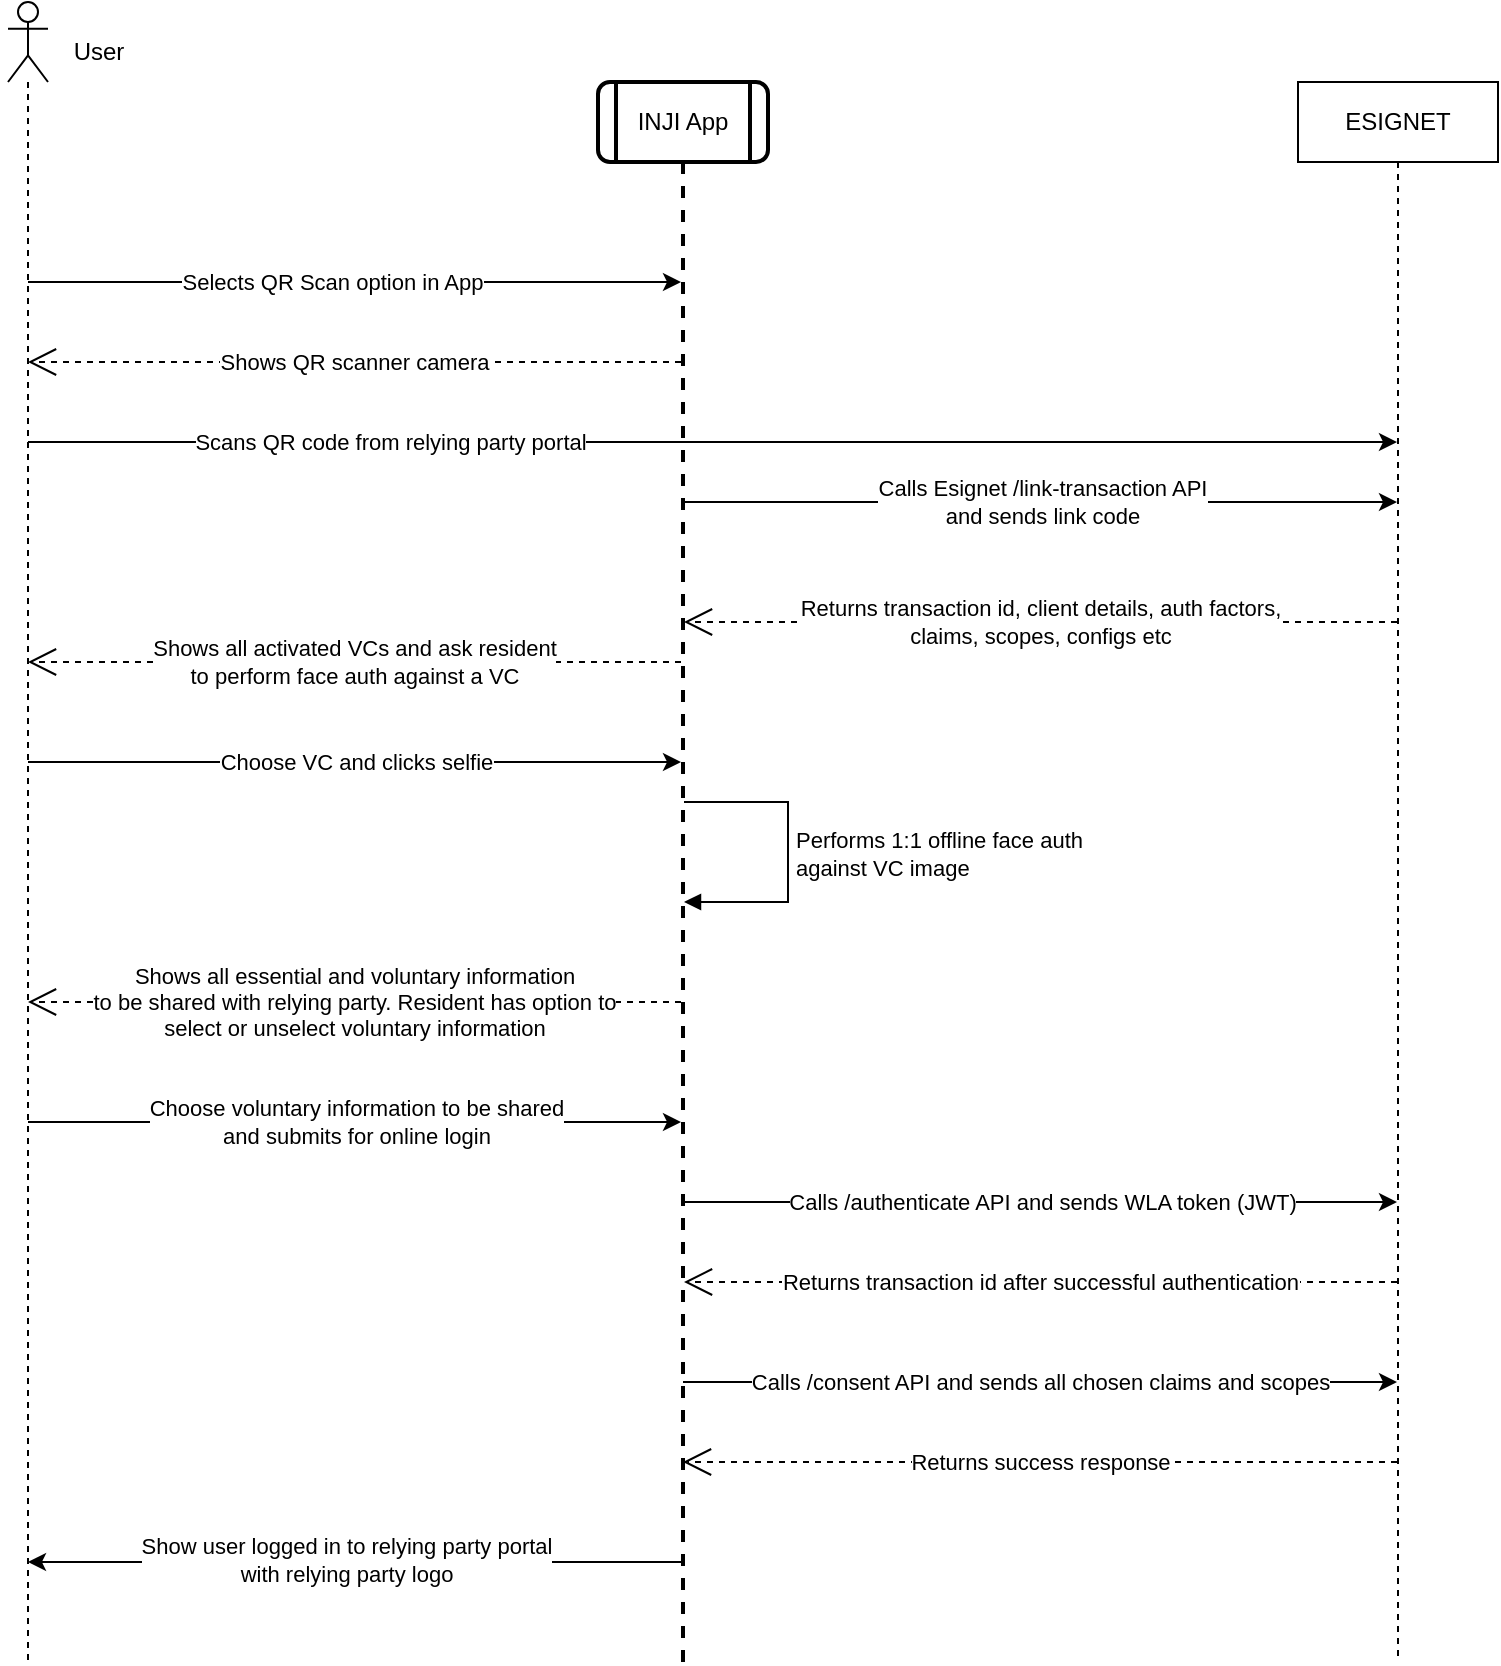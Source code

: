 <mxfile version="22.1.4" type="device">
  <diagram name="Page-1" id="2YBvvXClWsGukQMizWep">
    <mxGraphModel dx="896" dy="622" grid="1" gridSize="10" guides="1" tooltips="1" connect="1" arrows="1" fold="1" page="1" pageScale="1" pageWidth="850" pageHeight="1100" math="0" shadow="0">
      <root>
        <mxCell id="0" />
        <mxCell id="1" parent="0" />
        <mxCell id="5p-cQJ673VyFYiMfOKw3-1" style="edgeStyle=elbowEdgeStyle;rounded=0;orthogonalLoop=1;jettySize=auto;html=1;elbow=vertical;curved=0;" parent="1" source="O33Dg_AS-0g0KVgm5leG-6" target="O33Dg_AS-0g0KVgm5leG-10" edge="1">
          <mxGeometry relative="1" as="geometry">
            <Array as="points">
              <mxPoint x="230" y="150" />
            </Array>
          </mxGeometry>
        </mxCell>
        <mxCell id="5p-cQJ673VyFYiMfOKw3-2" value="Selects QR Scan option in App" style="edgeLabel;html=1;align=center;verticalAlign=middle;resizable=0;points=[];" parent="5p-cQJ673VyFYiMfOKw3-1" vertex="1" connectable="0">
          <mxGeometry x="-0.072" y="1" relative="1" as="geometry">
            <mxPoint y="1" as="offset" />
          </mxGeometry>
        </mxCell>
        <mxCell id="5p-cQJ673VyFYiMfOKw3-4" value="Scans QR code from relying party portal" style="edgeStyle=elbowEdgeStyle;rounded=0;orthogonalLoop=1;jettySize=auto;html=1;elbow=vertical;curved=0;" parent="1" source="O33Dg_AS-0g0KVgm5leG-6" target="O33Dg_AS-0g0KVgm5leG-20" edge="1">
          <mxGeometry x="-0.475" relative="1" as="geometry">
            <Array as="points">
              <mxPoint x="300" y="230" />
            </Array>
            <mxPoint x="1" as="offset" />
          </mxGeometry>
        </mxCell>
        <mxCell id="5p-cQJ673VyFYiMfOKw3-9" value="Choose VC and clicks selfie" style="edgeStyle=elbowEdgeStyle;rounded=0;orthogonalLoop=1;jettySize=auto;html=1;elbow=vertical;curved=0;" parent="1" source="O33Dg_AS-0g0KVgm5leG-6" target="O33Dg_AS-0g0KVgm5leG-10" edge="1">
          <mxGeometry relative="1" as="geometry">
            <Array as="points">
              <mxPoint x="320" y="390" />
            </Array>
          </mxGeometry>
        </mxCell>
        <mxCell id="5p-cQJ673VyFYiMfOKw3-13" value="Choose voluntary information to be shared&lt;br&gt;and submits for online login" style="edgeStyle=elbowEdgeStyle;rounded=0;orthogonalLoop=1;jettySize=auto;html=1;elbow=vertical;curved=0;" parent="1" source="O33Dg_AS-0g0KVgm5leG-6" target="O33Dg_AS-0g0KVgm5leG-10" edge="1">
          <mxGeometry relative="1" as="geometry">
            <Array as="points">
              <mxPoint x="300" y="570" />
            </Array>
          </mxGeometry>
        </mxCell>
        <mxCell id="O33Dg_AS-0g0KVgm5leG-6" value="" style="shape=umlLifeline;perimeter=lifelinePerimeter;whiteSpace=wrap;html=1;container=1;dropTarget=0;collapsible=0;recursiveResize=0;outlineConnect=0;portConstraint=eastwest;newEdgeStyle={&quot;edgeStyle&quot;:&quot;elbowEdgeStyle&quot;,&quot;elbow&quot;:&quot;vertical&quot;,&quot;curved&quot;:0,&quot;rounded&quot;:0};participant=umlActor;fontStyle=0" parent="1" vertex="1">
          <mxGeometry x="65" y="10" width="20" height="830" as="geometry" />
        </mxCell>
        <mxCell id="O33Dg_AS-0g0KVgm5leG-8" value="User" style="text;html=1;align=center;verticalAlign=middle;resizable=0;points=[];autosize=1;strokeColor=none;fillColor=none;" parent="1" vertex="1">
          <mxGeometry x="85" y="20" width="50" height="30" as="geometry" />
        </mxCell>
        <mxCell id="5p-cQJ673VyFYiMfOKw3-3" value="Shows QR scanner camera" style="edgeStyle=elbowEdgeStyle;rounded=1;orthogonalLoop=1;jettySize=auto;html=1;elbow=vertical;curved=0;endArrow=open;endSize=12;dashed=1;" parent="1" source="O33Dg_AS-0g0KVgm5leG-10" target="O33Dg_AS-0g0KVgm5leG-6" edge="1">
          <mxGeometry relative="1" as="geometry">
            <Array as="points">
              <mxPoint x="220" y="190" />
            </Array>
          </mxGeometry>
        </mxCell>
        <mxCell id="5p-cQJ673VyFYiMfOKw3-6" value="Calls Esignet&amp;nbsp;/link-transaction API&lt;br&gt;and sends link code" style="edgeStyle=elbowEdgeStyle;rounded=0;orthogonalLoop=1;jettySize=auto;html=1;elbow=vertical;curved=0;" parent="1" source="O33Dg_AS-0g0KVgm5leG-10" target="O33Dg_AS-0g0KVgm5leG-20" edge="1">
          <mxGeometry relative="1" as="geometry">
            <Array as="points">
              <mxPoint x="500" y="260" />
              <mxPoint x="650" y="270" />
            </Array>
          </mxGeometry>
        </mxCell>
        <mxCell id="5p-cQJ673VyFYiMfOKw3-8" value="Shows all activated VCs and ask resident&lt;br&gt;to perform face auth against a VC" style="edgeStyle=elbowEdgeStyle;rounded=1;orthogonalLoop=1;jettySize=auto;html=1;elbow=vertical;curved=0;endArrow=open;endSize=12;dashed=1;" parent="1" source="O33Dg_AS-0g0KVgm5leG-10" target="O33Dg_AS-0g0KVgm5leG-6" edge="1">
          <mxGeometry relative="1" as="geometry">
            <Array as="points">
              <mxPoint x="180" y="340" />
            </Array>
          </mxGeometry>
        </mxCell>
        <mxCell id="5p-cQJ673VyFYiMfOKw3-12" value="Shows all essential and voluntary information&lt;br&gt;to be shared with relying party. Resident has option to &lt;br&gt;select or unselect voluntary information" style="edgeStyle=elbowEdgeStyle;rounded=1;orthogonalLoop=1;jettySize=auto;html=1;elbow=vertical;curved=0;endArrow=open;endSize=12;dashed=1;" parent="1" source="O33Dg_AS-0g0KVgm5leG-10" target="O33Dg_AS-0g0KVgm5leG-6" edge="1">
          <mxGeometry relative="1" as="geometry">
            <Array as="points">
              <mxPoint x="230" y="510" />
            </Array>
          </mxGeometry>
        </mxCell>
        <mxCell id="5p-cQJ673VyFYiMfOKw3-14" value="Calls&amp;nbsp;/authenticate API and sends WLA token (JWT)" style="edgeStyle=elbowEdgeStyle;rounded=0;orthogonalLoop=1;jettySize=auto;html=1;elbow=vertical;curved=0;" parent="1" source="O33Dg_AS-0g0KVgm5leG-10" target="O33Dg_AS-0g0KVgm5leG-20" edge="1">
          <mxGeometry relative="1" as="geometry">
            <Array as="points">
              <mxPoint x="470" y="610" />
              <mxPoint x="700" y="630" />
            </Array>
          </mxGeometry>
        </mxCell>
        <mxCell id="5p-cQJ673VyFYiMfOKw3-15" value="Calls /consent API and sends all chosen claims and scopes" style="edgeStyle=elbowEdgeStyle;rounded=0;orthogonalLoop=1;jettySize=auto;html=1;elbow=vertical;curved=0;" parent="1" edge="1">
          <mxGeometry relative="1" as="geometry">
            <Array as="points">
              <mxPoint x="690" y="700" />
            </Array>
            <mxPoint x="402.5" y="700" as="sourcePoint" />
            <mxPoint x="759.5" y="700" as="targetPoint" />
          </mxGeometry>
        </mxCell>
        <mxCell id="O33Dg_AS-0g0KVgm5leG-10" value="INJI App" style="shape=umlLifeline;perimeter=lifelinePerimeter;whiteSpace=wrap;html=1;container=1;dropTarget=0;collapsible=0;recursiveResize=0;outlineConnect=0;portConstraint=eastwest;newEdgeStyle={&quot;edgeStyle&quot;:&quot;elbowEdgeStyle&quot;,&quot;elbow&quot;:&quot;vertical&quot;,&quot;curved&quot;:0,&quot;rounded&quot;:0};participant=process;verticalAlign=middle;strokeColor=default;shadow=0;dashed=0;strokeWidth=2;labelBackgroundColor=#ffffff;fillColor=default;fontColor=default;sketch=0;gradientColor=none;fontStyle=0;rounded=1;" parent="1" vertex="1">
          <mxGeometry x="360" y="50" width="85" height="790" as="geometry" />
        </mxCell>
        <mxCell id="5p-cQJ673VyFYiMfOKw3-7" value="Returns transaction id, client details, auth factors,&lt;br&gt;claims, scopes, configs etc" style="edgeStyle=elbowEdgeStyle;rounded=1;orthogonalLoop=1;jettySize=auto;html=1;elbow=vertical;curved=0;endArrow=open;endSize=12;dashed=1;" parent="1" source="O33Dg_AS-0g0KVgm5leG-20" target="O33Dg_AS-0g0KVgm5leG-10" edge="1">
          <mxGeometry relative="1" as="geometry">
            <Array as="points">
              <mxPoint x="530" y="320" />
            </Array>
          </mxGeometry>
        </mxCell>
        <mxCell id="5p-cQJ673VyFYiMfOKw3-16" value="Returns transaction id after successful authentication" style="edgeStyle=elbowEdgeStyle;rounded=1;orthogonalLoop=1;jettySize=auto;html=1;elbow=vertical;curved=0;endArrow=open;endSize=12;dashed=1;" parent="1" source="O33Dg_AS-0g0KVgm5leG-20" target="O33Dg_AS-0g0KVgm5leG-10" edge="1">
          <mxGeometry relative="1" as="geometry">
            <Array as="points">
              <mxPoint x="480" y="650" />
              <mxPoint x="570" y="660" />
            </Array>
          </mxGeometry>
        </mxCell>
        <mxCell id="5p-cQJ673VyFYiMfOKw3-17" value="Returns success response" style="edgeStyle=elbowEdgeStyle;rounded=1;orthogonalLoop=1;jettySize=auto;html=1;elbow=vertical;curved=0;endArrow=open;endSize=12;dashed=1;" parent="1" edge="1">
          <mxGeometry relative="1" as="geometry">
            <Array as="points">
              <mxPoint x="510" y="740" />
            </Array>
            <mxPoint x="759.5" y="740" as="sourcePoint" />
            <mxPoint x="402.5" y="740" as="targetPoint" />
          </mxGeometry>
        </mxCell>
        <mxCell id="O33Dg_AS-0g0KVgm5leG-20" value="ESIGNET" style="shape=umlLifeline;perimeter=lifelinePerimeter;whiteSpace=wrap;html=1;container=1;dropTarget=0;collapsible=0;recursiveResize=0;outlineConnect=0;portConstraint=eastwest;newEdgeStyle={&quot;edgeStyle&quot;:&quot;elbowEdgeStyle&quot;,&quot;elbow&quot;:&quot;vertical&quot;,&quot;curved&quot;:0,&quot;rounded&quot;:0};" parent="1" vertex="1">
          <mxGeometry x="710" y="50" width="100" height="790" as="geometry" />
        </mxCell>
        <mxCell id="5p-cQJ673VyFYiMfOKw3-11" value="Performs 1:1 offline face auth&amp;nbsp;&lt;br&gt;against VC image" style="html=1;align=left;spacingLeft=2;endArrow=block;rounded=0;edgeStyle=orthogonalEdgeStyle;curved=0;rounded=0;" parent="1" source="O33Dg_AS-0g0KVgm5leG-10" target="O33Dg_AS-0g0KVgm5leG-10" edge="1">
          <mxGeometry x="0.006" relative="1" as="geometry">
            <mxPoint x="410" y="410" as="sourcePoint" />
            <Array as="points">
              <mxPoint x="455" y="410" />
              <mxPoint x="455" y="460" />
            </Array>
            <mxPoint as="offset" />
          </mxGeometry>
        </mxCell>
        <mxCell id="r1qm4usT77PlBwmvxgnE-2" style="edgeStyle=elbowEdgeStyle;rounded=0;orthogonalLoop=1;jettySize=auto;html=1;elbow=vertical;curved=0;" edge="1" parent="1" source="O33Dg_AS-0g0KVgm5leG-10" target="O33Dg_AS-0g0KVgm5leG-6">
          <mxGeometry relative="1" as="geometry">
            <Array as="points">
              <mxPoint x="170.5" y="790" />
            </Array>
            <mxPoint x="362" y="790" as="sourcePoint" />
            <mxPoint x="80" y="790" as="targetPoint" />
          </mxGeometry>
        </mxCell>
        <mxCell id="r1qm4usT77PlBwmvxgnE-3" value="Show user logged in to relying party portal&lt;br style=&quot;border-color: var(--border-color);&quot;&gt;with relying party logo" style="edgeLabel;html=1;align=center;verticalAlign=middle;resizable=0;points=[];" vertex="1" connectable="0" parent="r1qm4usT77PlBwmvxgnE-2">
          <mxGeometry x="0.401" y="-1" relative="1" as="geometry">
            <mxPoint x="61" as="offset" />
          </mxGeometry>
        </mxCell>
      </root>
    </mxGraphModel>
  </diagram>
</mxfile>
